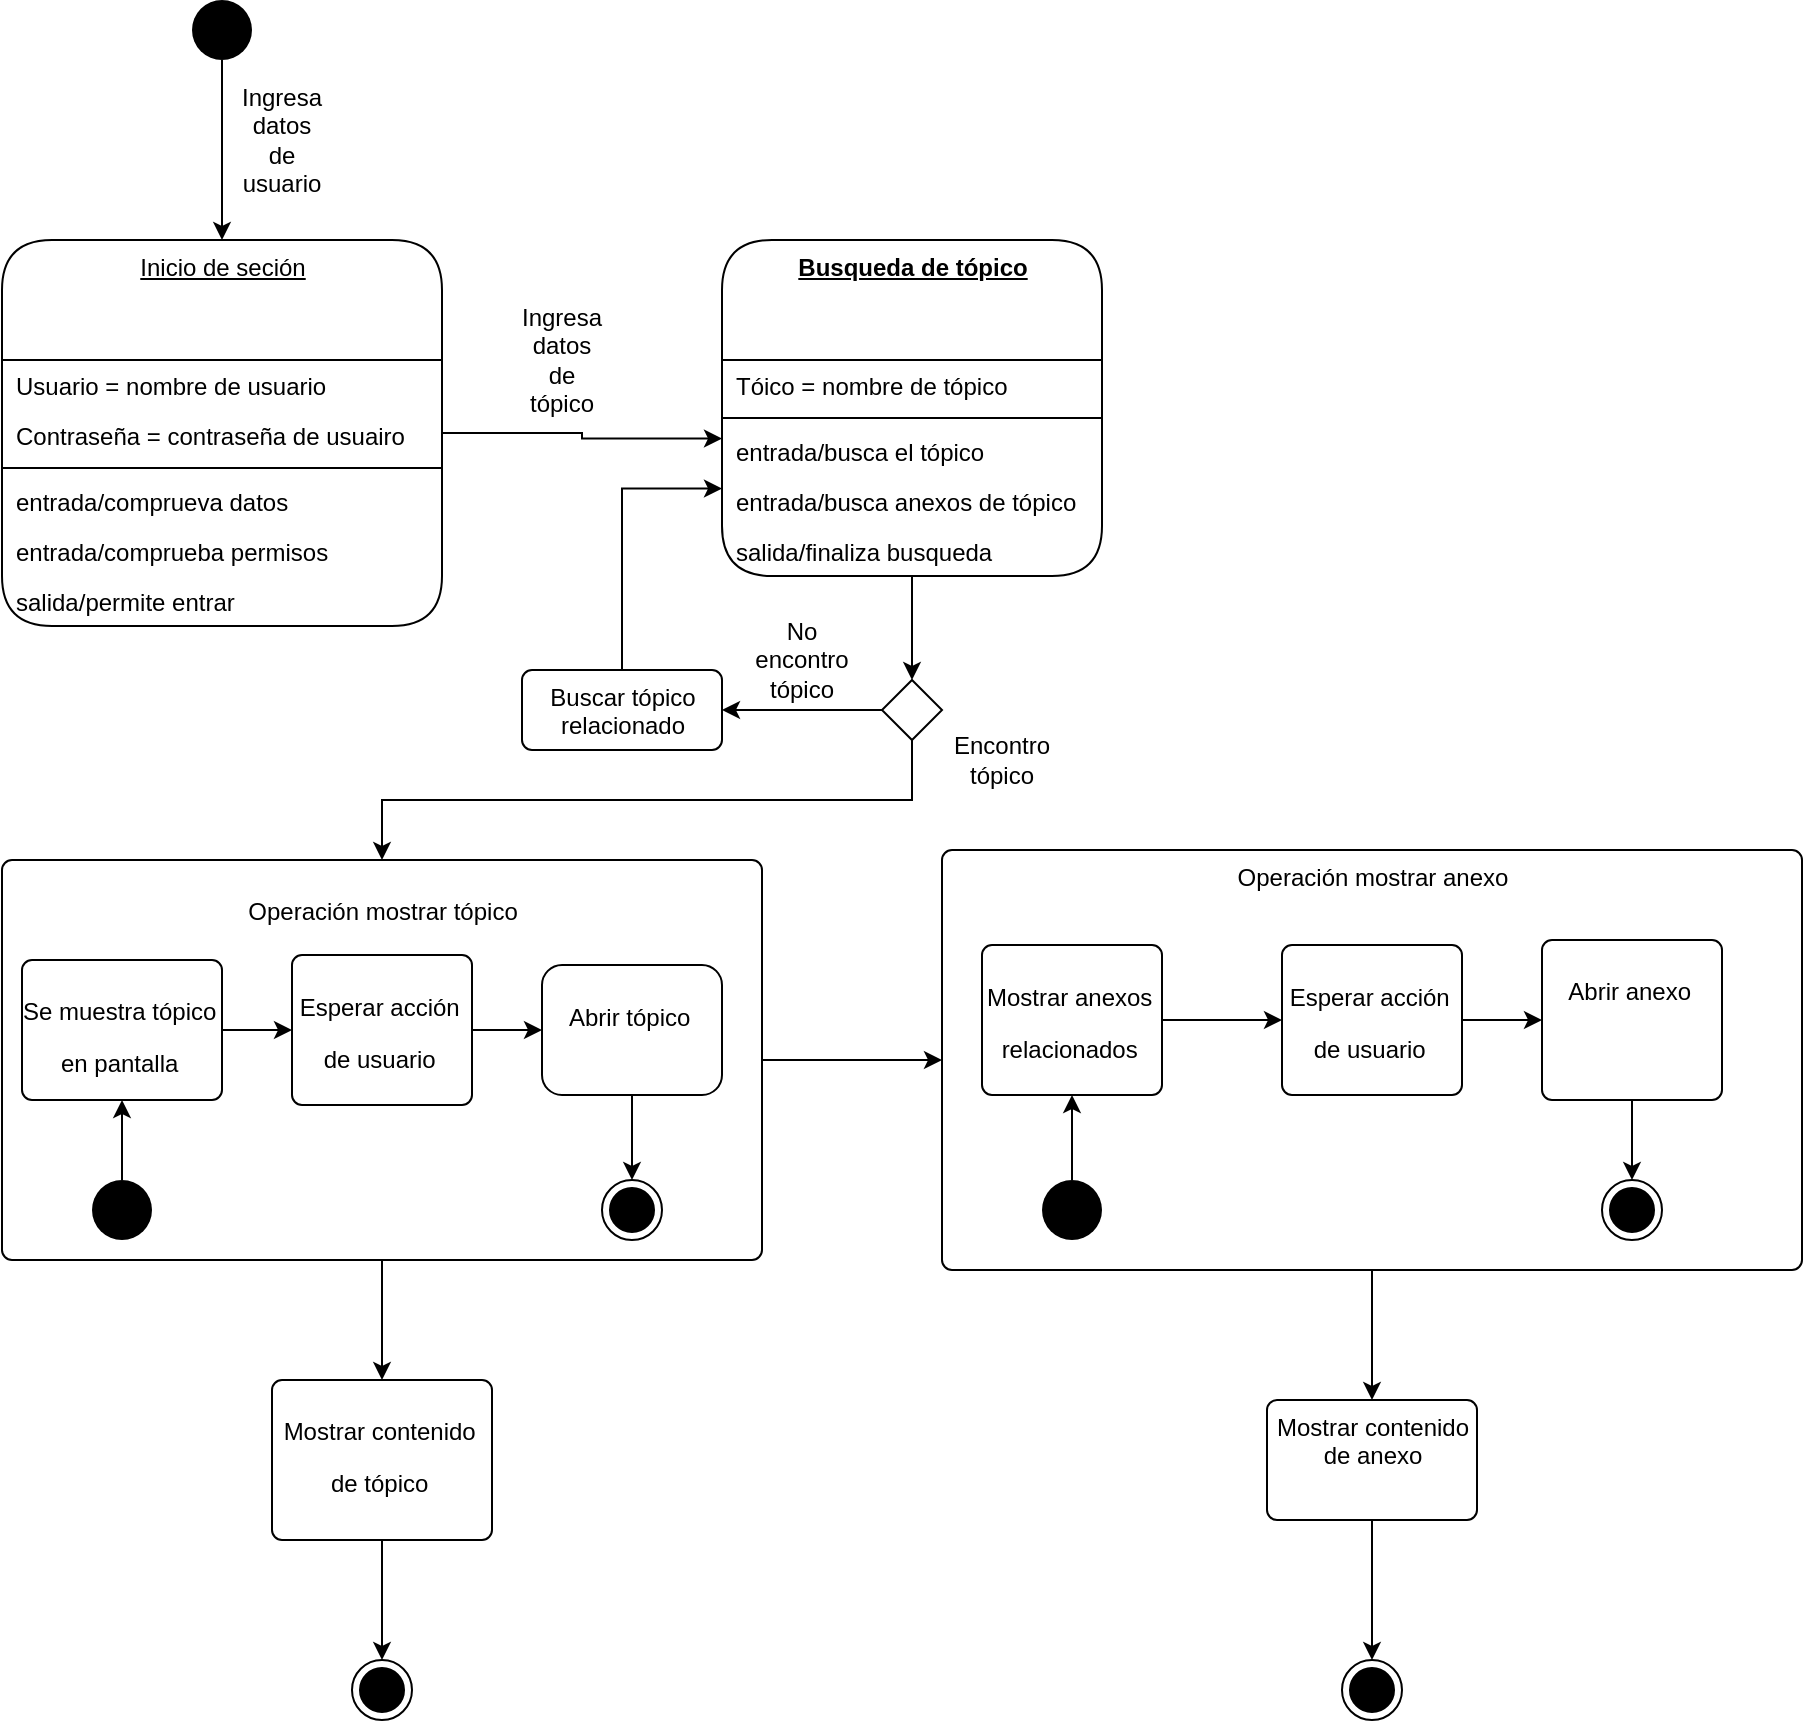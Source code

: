 <mxfile>
    <diagram id="ds8b22ceg_Icyok-Jhpl" name="Page-1">
        <mxGraphModel dx="1117" dy="790" grid="1" gridSize="10" guides="1" tooltips="1" connect="1" arrows="1" fold="1" page="1" pageScale="1" pageWidth="1169" pageHeight="1654" math="0" shadow="0">
            <root>
                <mxCell id="0"/>
                <mxCell id="1" parent="0"/>
                <mxCell id="36" style="edgeStyle=orthogonalEdgeStyle;rounded=0;orthogonalLoop=1;jettySize=auto;html=1;entryX=0.5;entryY=0;entryDx=0;entryDy=0;" edge="1" parent="1" source="2" target="23">
                    <mxGeometry relative="1" as="geometry"/>
                </mxCell>
                <mxCell id="2" value="" style="ellipse;fillColor=#000000;strokeColor=none;" vertex="1" parent="1">
                    <mxGeometry x="345" y="160" width="30" height="30" as="geometry"/>
                </mxCell>
                <mxCell id="3" value="" style="ellipse;html=1;shape=endState;fillColor=#000000;strokeColor=#000000;" vertex="1" parent="1">
                    <mxGeometry x="425" y="990" width="30" height="30" as="geometry"/>
                </mxCell>
                <mxCell id="56" style="edgeStyle=orthogonalEdgeStyle;rounded=0;orthogonalLoop=1;jettySize=auto;html=1;entryX=0;entryY=0.5;entryDx=0;entryDy=0;" edge="1" parent="1" source="21" target="55">
                    <mxGeometry relative="1" as="geometry"/>
                </mxCell>
                <mxCell id="69" style="edgeStyle=orthogonalEdgeStyle;rounded=0;orthogonalLoop=1;jettySize=auto;html=1;entryX=0.5;entryY=0;entryDx=0;entryDy=0;" edge="1" parent="1" source="21" target="68">
                    <mxGeometry relative="1" as="geometry"/>
                </mxCell>
                <mxCell id="21" value="&lt;p class=&quot;MsoNormal&quot;&gt;Operación mostrar tópico&lt;/p&gt;" style="html=1;align=center;verticalAlign=top;rounded=1;absoluteArcSize=1;arcSize=10;dashed=0;" vertex="1" parent="1">
                    <mxGeometry x="250" y="590" width="380" height="200" as="geometry"/>
                </mxCell>
                <mxCell id="49" style="edgeStyle=orthogonalEdgeStyle;rounded=0;orthogonalLoop=1;jettySize=auto;html=1;entryX=0;entryY=0.25;entryDx=0;entryDy=0;" edge="1" parent="1" source="23" target="44">
                    <mxGeometry relative="1" as="geometry"/>
                </mxCell>
                <mxCell id="23" value="Inicio de seción" style="swimlane;fontStyle=4;align=center;verticalAlign=top;childLayout=stackLayout;horizontal=1;startSize=60;horizontalStack=0;resizeParent=1;resizeParentMax=0;resizeLast=0;collapsible=0;marginBottom=0;html=1;rounded=1;absoluteArcSize=1;arcSize=50;" vertex="1" parent="1">
                    <mxGeometry x="250" y="280" width="220" height="193" as="geometry"/>
                </mxCell>
                <mxCell id="30" value="Usuario = nombre de usuario" style="fillColor=none;strokeColor=none;align=left;verticalAlign=middle;spacingLeft=5;" vertex="1" parent="23">
                    <mxGeometry y="60" width="220" height="25" as="geometry"/>
                </mxCell>
                <mxCell id="31" value="Contraseña = contraseña de usuairo" style="fillColor=none;strokeColor=none;align=left;verticalAlign=middle;spacingLeft=5;" vertex="1" parent="23">
                    <mxGeometry y="85" width="220" height="25" as="geometry"/>
                </mxCell>
                <mxCell id="28" value="" style="line;strokeWidth=1;fillColor=none;align=left;verticalAlign=middle;spacingTop=-1;spacingLeft=3;spacingRight=3;rotatable=0;labelPosition=right;points=[];portConstraint=eastwest;" vertex="1" parent="23">
                    <mxGeometry y="110" width="220" height="8" as="geometry"/>
                </mxCell>
                <mxCell id="29" value="entrada/comprueva datos" style="fillColor=none;strokeColor=none;align=left;verticalAlign=middle;spacingLeft=5;" vertex="1" parent="23">
                    <mxGeometry y="118" width="220" height="25" as="geometry"/>
                </mxCell>
                <mxCell id="34" value="entrada/comprueba permisos" style="fillColor=none;strokeColor=none;align=left;verticalAlign=middle;spacingLeft=5;" vertex="1" parent="23">
                    <mxGeometry y="143" width="220" height="25" as="geometry"/>
                </mxCell>
                <mxCell id="33" value="salida/permite entrar" style="fillColor=none;strokeColor=none;align=left;verticalAlign=middle;spacingLeft=5;" vertex="1" parent="23">
                    <mxGeometry y="168" width="220" height="25" as="geometry"/>
                </mxCell>
                <mxCell id="38" value="&lt;span style=&quot;font-weight: 700&quot;&gt;Busqueda de tópico&lt;/span&gt;" style="swimlane;fontStyle=4;align=center;verticalAlign=top;childLayout=stackLayout;horizontal=1;startSize=60;horizontalStack=0;resizeParent=1;resizeParentMax=0;resizeLast=0;collapsible=0;marginBottom=0;html=1;rounded=1;absoluteArcSize=1;arcSize=50;" vertex="1" parent="1">
                    <mxGeometry x="610" y="280" width="190" height="168" as="geometry"/>
                </mxCell>
                <mxCell id="42" value="Tóico = nombre de tópico" style="fillColor=none;strokeColor=none;align=left;verticalAlign=middle;spacingLeft=5;" vertex="1" parent="38">
                    <mxGeometry y="60" width="190" height="25" as="geometry"/>
                </mxCell>
                <mxCell id="43" value="" style="line;strokeWidth=1;fillColor=none;align=left;verticalAlign=middle;spacingTop=-1;spacingLeft=3;spacingRight=3;rotatable=0;labelPosition=right;points=[];portConstraint=eastwest;" vertex="1" parent="38">
                    <mxGeometry y="85" width="190" height="8" as="geometry"/>
                </mxCell>
                <mxCell id="44" value="entrada/busca el tópico" style="fillColor=none;strokeColor=none;align=left;verticalAlign=middle;spacingLeft=5;" vertex="1" parent="38">
                    <mxGeometry y="93" width="190" height="25" as="geometry"/>
                </mxCell>
                <mxCell id="46" value="entrada/busca anexos de tópico" style="fillColor=none;strokeColor=none;align=left;verticalAlign=middle;spacingLeft=5;" vertex="1" parent="38">
                    <mxGeometry y="118" width="190" height="25" as="geometry"/>
                </mxCell>
                <mxCell id="47" value="salida/finaliza busqueda" style="fillColor=none;strokeColor=none;align=left;verticalAlign=middle;spacingLeft=5;" vertex="1" parent="38">
                    <mxGeometry y="143" width="190" height="25" as="geometry"/>
                </mxCell>
                <mxCell id="54" style="edgeStyle=orthogonalEdgeStyle;rounded=0;orthogonalLoop=1;jettySize=auto;html=1;exitX=0.5;exitY=1;exitDx=0;exitDy=0;entryX=0.5;entryY=0;entryDx=0;entryDy=0;" edge="1" parent="1" source="50" target="21">
                    <mxGeometry relative="1" as="geometry"/>
                </mxCell>
                <mxCell id="93" style="edgeStyle=orthogonalEdgeStyle;rounded=0;orthogonalLoop=1;jettySize=auto;html=1;entryX=1;entryY=0.5;entryDx=0;entryDy=0;" edge="1" parent="1" source="50" target="92">
                    <mxGeometry relative="1" as="geometry"/>
                </mxCell>
                <mxCell id="50" value="" style="rhombus;" vertex="1" parent="1">
                    <mxGeometry x="690" y="500" width="30" height="30" as="geometry"/>
                </mxCell>
                <mxCell id="52" style="edgeStyle=orthogonalEdgeStyle;rounded=0;orthogonalLoop=1;jettySize=auto;html=1;entryX=0.5;entryY=0;entryDx=0;entryDy=0;" edge="1" parent="1" source="47" target="50">
                    <mxGeometry relative="1" as="geometry"/>
                </mxCell>
                <mxCell id="85" style="edgeStyle=orthogonalEdgeStyle;rounded=0;orthogonalLoop=1;jettySize=auto;html=1;entryX=0.5;entryY=0;entryDx=0;entryDy=0;" edge="1" parent="1" source="55" target="84">
                    <mxGeometry relative="1" as="geometry"/>
                </mxCell>
                <mxCell id="55" value="Operación mostrar anexo" style="html=1;align=center;verticalAlign=top;rounded=1;absoluteArcSize=1;arcSize=10;dashed=0;" vertex="1" parent="1">
                    <mxGeometry x="720" y="585" width="430" height="210" as="geometry"/>
                </mxCell>
                <mxCell id="61" style="edgeStyle=orthogonalEdgeStyle;rounded=0;orthogonalLoop=1;jettySize=auto;html=1;" edge="1" parent="1" source="58" target="60">
                    <mxGeometry relative="1" as="geometry"/>
                </mxCell>
                <mxCell id="58" value="&lt;p class=&quot;MsoNormal&quot;&gt;Se muestra tópico&amp;nbsp;&lt;/p&gt;&lt;p class=&quot;MsoNormal&quot;&gt;en pantalla&amp;nbsp;&lt;/p&gt;" style="html=1;align=center;verticalAlign=top;rounded=1;absoluteArcSize=1;arcSize=10;dashed=0;" vertex="1" parent="1">
                    <mxGeometry x="260" y="640" width="100" height="70" as="geometry"/>
                </mxCell>
                <mxCell id="63" style="edgeStyle=orthogonalEdgeStyle;rounded=0;orthogonalLoop=1;jettySize=auto;html=1;" edge="1" parent="1" source="60" target="62">
                    <mxGeometry relative="1" as="geometry"/>
                </mxCell>
                <mxCell id="60" value="&lt;p class=&quot;MsoNormal&quot;&gt;Esperar acción&amp;nbsp;&lt;/p&gt;&lt;p class=&quot;MsoNormal&quot;&gt;de usuario&amp;nbsp;&lt;/p&gt;" style="html=1;align=center;verticalAlign=top;rounded=1;absoluteArcSize=1;arcSize=10;dashed=0;" vertex="1" parent="1">
                    <mxGeometry x="395" y="637.5" width="90" height="75" as="geometry"/>
                </mxCell>
                <mxCell id="67" style="edgeStyle=orthogonalEdgeStyle;rounded=0;orthogonalLoop=1;jettySize=auto;html=1;entryX=0.5;entryY=0;entryDx=0;entryDy=0;" edge="1" parent="1" source="62" target="66">
                    <mxGeometry relative="1" as="geometry"/>
                </mxCell>
                <mxCell id="62" value="&lt;p class=&quot;MsoNormal&quot;&gt;Abrir tópico&amp;nbsp;&lt;/p&gt;" style="html=1;align=center;verticalAlign=top;rounded=1;absoluteArcSize=1;arcSize=20;dashed=0;" vertex="1" parent="1">
                    <mxGeometry x="520" y="642.5" width="90" height="65" as="geometry"/>
                </mxCell>
                <mxCell id="65" style="edgeStyle=orthogonalEdgeStyle;rounded=0;orthogonalLoop=1;jettySize=auto;html=1;entryX=0.5;entryY=1;entryDx=0;entryDy=0;" edge="1" parent="1" source="64" target="58">
                    <mxGeometry relative="1" as="geometry"/>
                </mxCell>
                <mxCell id="64" value="" style="ellipse;fillColor=#000000;strokeColor=none;" vertex="1" parent="1">
                    <mxGeometry x="295" y="750" width="30" height="30" as="geometry"/>
                </mxCell>
                <mxCell id="66" value="" style="ellipse;html=1;shape=endState;fillColor=#000000;strokeColor=#000000;" vertex="1" parent="1">
                    <mxGeometry x="550" y="750" width="30" height="30" as="geometry"/>
                </mxCell>
                <mxCell id="70" style="edgeStyle=orthogonalEdgeStyle;rounded=0;orthogonalLoop=1;jettySize=auto;html=1;entryX=0.5;entryY=0;entryDx=0;entryDy=0;" edge="1" parent="1" source="68" target="3">
                    <mxGeometry relative="1" as="geometry"/>
                </mxCell>
                <mxCell id="68" value="&lt;p class=&quot;MsoNormal&quot;&gt;Mostrar contenido&amp;nbsp;&lt;/p&gt;&lt;p class=&quot;MsoNormal&quot;&gt;de tópico&amp;nbsp;&lt;/p&gt;" style="html=1;align=center;verticalAlign=top;rounded=1;absoluteArcSize=1;arcSize=10;dashed=0;" vertex="1" parent="1">
                    <mxGeometry x="385" y="850" width="110" height="80" as="geometry"/>
                </mxCell>
                <mxCell id="73" style="edgeStyle=orthogonalEdgeStyle;rounded=0;orthogonalLoop=1;jettySize=auto;html=1;entryX=0;entryY=0.5;entryDx=0;entryDy=0;" edge="1" parent="1" source="71" target="72">
                    <mxGeometry relative="1" as="geometry"/>
                </mxCell>
                <mxCell id="71" value="&lt;p class=&quot;MsoNormal&quot;&gt;Mostrar anexos&amp;nbsp;&lt;/p&gt;&lt;p class=&quot;MsoNormal&quot;&gt;relacionados&amp;nbsp;&lt;/p&gt;" style="html=1;align=center;verticalAlign=top;rounded=1;absoluteArcSize=1;arcSize=10;dashed=0;" vertex="1" parent="1">
                    <mxGeometry x="740" y="632.5" width="90" height="75" as="geometry"/>
                </mxCell>
                <mxCell id="76" style="edgeStyle=orthogonalEdgeStyle;rounded=0;orthogonalLoop=1;jettySize=auto;html=1;" edge="1" parent="1" source="72" target="75">
                    <mxGeometry relative="1" as="geometry"/>
                </mxCell>
                <mxCell id="72" value="&lt;p class=&quot;MsoNormal&quot;&gt;Esperar acción&amp;nbsp;&lt;/p&gt;&lt;p class=&quot;MsoNormal&quot;&gt;de usuario&amp;nbsp;&lt;/p&gt;" style="html=1;align=center;verticalAlign=top;rounded=1;absoluteArcSize=1;arcSize=10;dashed=0;" vertex="1" parent="1">
                    <mxGeometry x="890" y="632.5" width="90" height="75" as="geometry"/>
                </mxCell>
                <mxCell id="81" style="edgeStyle=orthogonalEdgeStyle;rounded=0;orthogonalLoop=1;jettySize=auto;html=1;entryX=0.5;entryY=0;entryDx=0;entryDy=0;" edge="1" parent="1" source="75" target="80">
                    <mxGeometry relative="1" as="geometry"/>
                </mxCell>
                <mxCell id="75" value="&lt;p class=&quot;MsoNormal&quot;&gt;Abrir anexo&amp;nbsp;&lt;/p&gt;" style="html=1;align=center;verticalAlign=top;rounded=1;absoluteArcSize=1;arcSize=10;dashed=0;" vertex="1" parent="1">
                    <mxGeometry x="1020" y="630" width="90" height="80" as="geometry"/>
                </mxCell>
                <mxCell id="79" style="edgeStyle=orthogonalEdgeStyle;rounded=0;orthogonalLoop=1;jettySize=auto;html=1;entryX=0.5;entryY=1;entryDx=0;entryDy=0;" edge="1" parent="1" source="77" target="71">
                    <mxGeometry relative="1" as="geometry"/>
                </mxCell>
                <mxCell id="77" value="" style="ellipse;fillColor=#000000;strokeColor=none;" vertex="1" parent="1">
                    <mxGeometry x="770" y="750" width="30" height="30" as="geometry"/>
                </mxCell>
                <mxCell id="80" value="" style="ellipse;html=1;shape=endState;fillColor=#000000;strokeColor=#000000;" vertex="1" parent="1">
                    <mxGeometry x="1050" y="750" width="30" height="30" as="geometry"/>
                </mxCell>
                <mxCell id="87" style="edgeStyle=orthogonalEdgeStyle;rounded=0;orthogonalLoop=1;jettySize=auto;html=1;entryX=0.5;entryY=0;entryDx=0;entryDy=0;" edge="1" parent="1" source="84" target="86">
                    <mxGeometry relative="1" as="geometry"/>
                </mxCell>
                <mxCell id="84" value="Mostrar contenido&lt;br&gt;de anexo" style="html=1;align=center;verticalAlign=top;rounded=1;absoluteArcSize=1;arcSize=10;dashed=0;" vertex="1" parent="1">
                    <mxGeometry x="882.5" y="860" width="105" height="60" as="geometry"/>
                </mxCell>
                <mxCell id="86" value="" style="ellipse;html=1;shape=endState;fillColor=#000000;strokeColor=#000000;" vertex="1" parent="1">
                    <mxGeometry x="920" y="990" width="30" height="30" as="geometry"/>
                </mxCell>
                <mxCell id="88" value="Ingresa datos de usuario" style="text;html=1;strokeColor=none;fillColor=none;align=center;verticalAlign=middle;whiteSpace=wrap;rounded=0;" vertex="1" parent="1">
                    <mxGeometry x="370" y="220" width="40" height="20" as="geometry"/>
                </mxCell>
                <mxCell id="90" value="Ingresa datos de tópico" style="text;html=1;strokeColor=none;fillColor=none;align=center;verticalAlign=middle;whiteSpace=wrap;rounded=0;" vertex="1" parent="1">
                    <mxGeometry x="510" y="330" width="40" height="20" as="geometry"/>
                </mxCell>
                <mxCell id="91" value="Encontro tópico" style="text;html=1;strokeColor=none;fillColor=none;align=center;verticalAlign=middle;whiteSpace=wrap;rounded=0;" vertex="1" parent="1">
                    <mxGeometry x="730" y="530" width="40" height="20" as="geometry"/>
                </mxCell>
                <mxCell id="94" style="edgeStyle=orthogonalEdgeStyle;rounded=0;orthogonalLoop=1;jettySize=auto;html=1;entryX=0;entryY=0.25;entryDx=0;entryDy=0;" edge="1" parent="1" source="92" target="46">
                    <mxGeometry relative="1" as="geometry"/>
                </mxCell>
                <mxCell id="92" value="Buscar tópico &lt;br&gt;relacionado" style="html=1;align=center;verticalAlign=top;rounded=1;absoluteArcSize=1;arcSize=10;dashed=0;" vertex="1" parent="1">
                    <mxGeometry x="510" y="495" width="100" height="40" as="geometry"/>
                </mxCell>
                <mxCell id="95" value="No encontro tópico" style="text;html=1;strokeColor=none;fillColor=none;align=center;verticalAlign=middle;whiteSpace=wrap;rounded=0;" vertex="1" parent="1">
                    <mxGeometry x="630" y="480" width="40" height="20" as="geometry"/>
                </mxCell>
            </root>
        </mxGraphModel>
    </diagram>
</mxfile>
